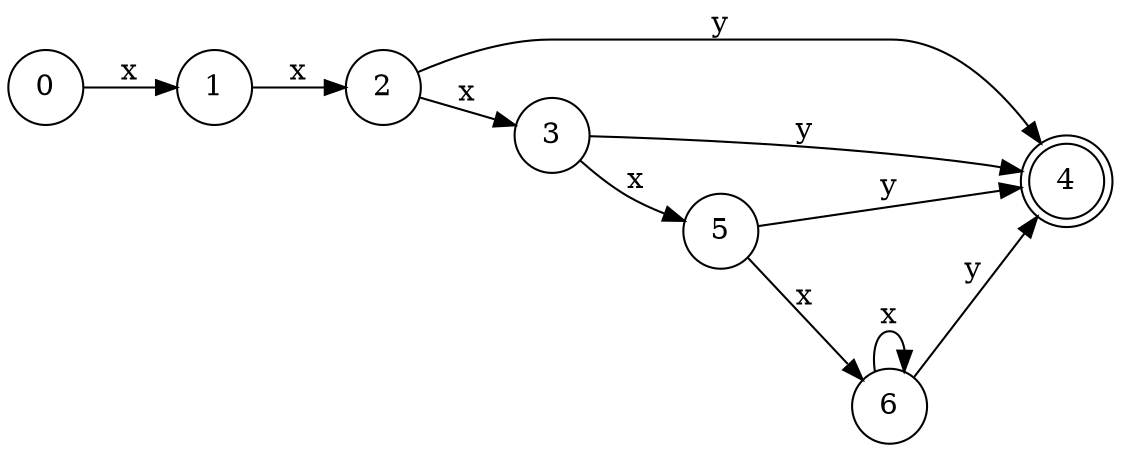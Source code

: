 digraph dfa {
	rankdir=LR;
	node [shape = doublecircle]; 4 ;
	node [shape = circle];
	0 -> 1 [ label = "x"]
	1 -> 2 [ label = "x"]
	2 -> 3 [ label = "x"]
	2 -> 4 [ label = "y"]
	3 -> 5 [ label = "x"]
	3 -> 4 [ label = "y"]
	5 -> 6 [ label = "x"]
	5 -> 4 [ label = "y"]
	6 -> 6 [ label = "x"]
	6 -> 4 [ label = "y"]
}
